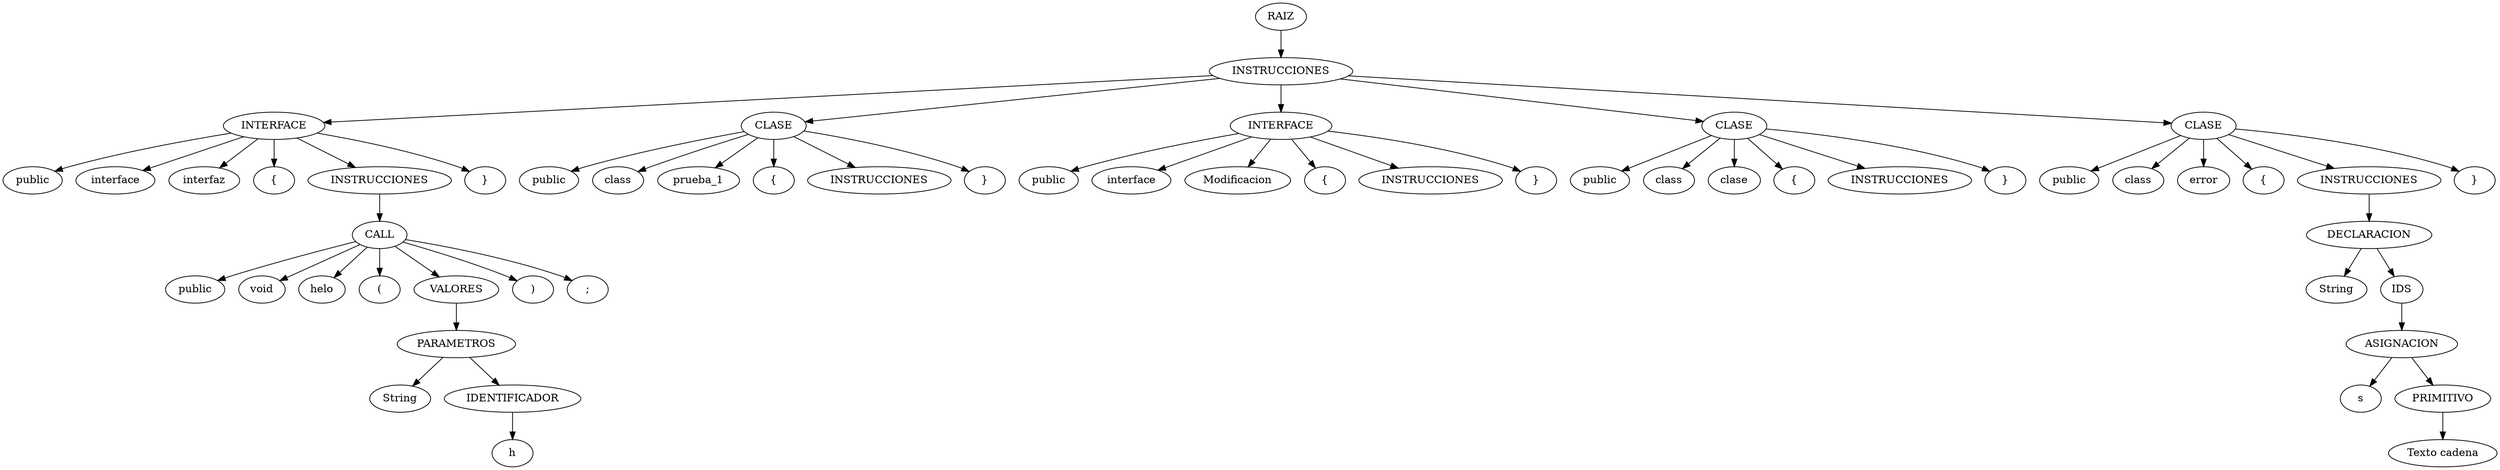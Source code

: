 digraph {
n0[label="RAIZ"];
n1[label="INSTRUCCIONES"];
n0->n1;
n2[label="INTERFACE"];
n1->n2;
n3[label="public"];
n2->n3;
n4[label="interface"];
n2->n4;
n5[label="interfaz"];
n2->n5;
n6[label="{"];
n2->n6;
n7[label="INSTRUCCIONES"];
n2->n7;
n8[label="CALL"];
n7->n8;
n9[label="public"];
n8->n9;
n10[label="void"];
n8->n10;
n11[label="helo"];
n8->n11;
n12[label="("];
n8->n12;
n13[label="VALORES"];
n8->n13;
n14[label="PARAMETROS"];
n13->n14;
n15[label="String"];
n14->n15;
n16[label="IDENTIFICADOR"];
n14->n16;
n17[label="h"];
n16->n17;
n18[label=")"];
n8->n18;
n19[label=";"];
n8->n19;
n20[label="}"];
n2->n20;
n21[label="CLASE"];
n1->n21;
n22[label="public"];
n21->n22;
n23[label="class"];
n21->n23;
n24[label="prueba_1"];
n21->n24;
n25[label="{"];
n21->n25;
n26[label="INSTRUCCIONES"];
n21->n26;
n27[label="}"];
n21->n27;
n28[label="INTERFACE"];
n1->n28;
n29[label="public"];
n28->n29;
n30[label="interface"];
n28->n30;
n31[label="Modificacion"];
n28->n31;
n32[label="{"];
n28->n32;
n33[label="INSTRUCCIONES"];
n28->n33;
n34[label="}"];
n28->n34;
n35[label="CLASE"];
n1->n35;
n36[label="public"];
n35->n36;
n37[label="class"];
n35->n37;
n38[label="clase"];
n35->n38;
n39[label="{"];
n35->n39;
n40[label="INSTRUCCIONES"];
n35->n40;
n41[label="}"];
n35->n41;
n42[label="CLASE"];
n1->n42;
n43[label="public"];
n42->n43;
n44[label="class"];
n42->n44;
n45[label="error"];
n42->n45;
n46[label="{"];
n42->n46;
n47[label="INSTRUCCIONES"];
n42->n47;
n48[label="DECLARACION"];
n47->n48;
n49[label="String"];
n48->n49;
n50[label="IDS"];
n48->n50;
n51[label="ASIGNACION"];
n50->n51;
n52[label="s"];
n51->n52;
n53[label="PRIMITIVO"];
n51->n53;
n54[label="Texto cadena"];
n53->n54;
n55[label="}"];
n42->n55;
}